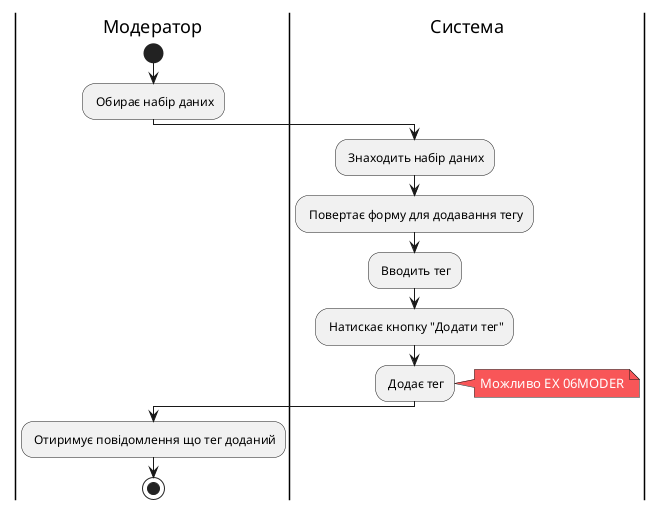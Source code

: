 @startuml
skinparam ArchimateBackgroundColor #ffffff
skinparam	shadowing false
skinparam Note {
	BackgroundColor #f85658
	FontColor #ffffff
}



|Модератор|
start
: Обирає набір даних;

|Система|
: Знаходить набір даних; 
: Повертає форму для додавання тегу;

: Вводить тег;


: Натискає кнопку "Додати тег";

|Система|

: Додає тег;
note right
Можливо ЕХ 06MODER
end note

|Модератор|

: Отиримує повідомлення що тег доданий;

stop;


@enduml
